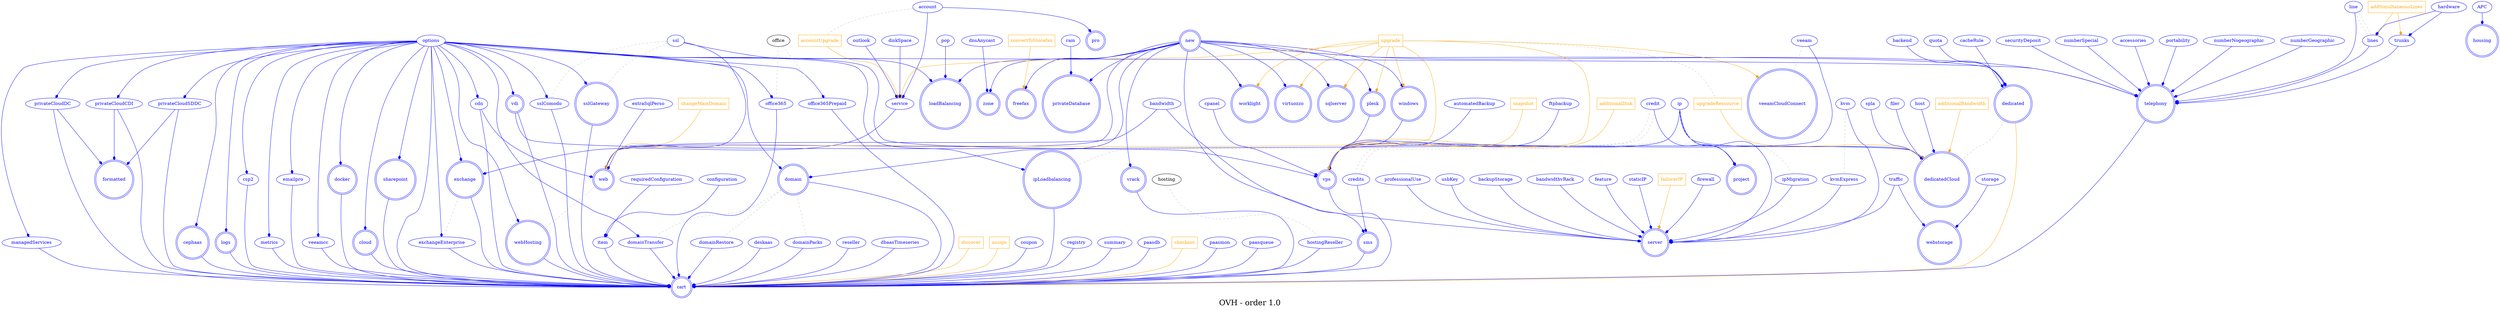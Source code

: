 digraph LexiconGraph {
graph[label="OVH - order 1.0", fontsize=24]
splines=true
"dedicated" [color=blue, fontcolor=blue, shape=doublecircle]
"webstorage" [color=blue, fontcolor=blue, shape=doublecircle]
"sms" [color=blue, fontcolor=blue, shape=doublecircle]
"formatted" [color=blue, fontcolor=blue, shape=doublecircle]
"telephony" [color=blue, fontcolor=blue, shape=doublecircle]
"loadBalancing" [color=blue, fontcolor=blue, shape=doublecircle]
"pro" [color=blue, fontcolor=blue, shape=doublecircle]
"domain" [color=blue, fontcolor=blue, shape=doublecircle]
"exchange" [color=blue, fontcolor=blue, shape=doublecircle]
"project" [color=blue, fontcolor=blue, shape=doublecircle]
"zone" [color=blue, fontcolor=blue, shape=doublecircle]
"freefax" [color=blue, fontcolor=blue, shape=doublecircle]
"cephaas" [color=blue, fontcolor=blue, shape=doublecircle]
"logs" [color=blue, fontcolor=blue, shape=doublecircle]
"sslGateway" [color=blue, fontcolor=blue, shape=doublecircle]
"new" [color=blue, fontcolor=blue, shape=doublecircle]
"housing" [color=blue, fontcolor=blue, shape=doublecircle]
"server" [color=blue, fontcolor=blue, shape=doublecircle]
"vdi" [color=blue, fontcolor=blue, shape=doublecircle]
"webHosting" [color=blue, fontcolor=blue, shape=doublecircle]
"ipLoadbalancing" [color=blue, fontcolor=blue, shape=doublecircle]
"docker" [color=blue, fontcolor=blue, shape=doublecircle]
"cloud" [color=blue, fontcolor=blue, shape=doublecircle]
"sharepoint" [color=blue, fontcolor=blue, shape=doublecircle]
"cart" [color=blue, fontcolor=blue, shape=doublecircle]
"veeamCloudConnect" [color=blue, fontcolor=blue, shape=doublecircle]
"dedicatedCloud" [color=blue, fontcolor=blue, shape=doublecircle]
"vps" [color=blue, fontcolor=blue, shape=doublecircle]
"web" [color=blue, fontcolor=blue, shape=doublecircle]
"privateDatabase" [color=blue, fontcolor=blue, shape=doublecircle]
"worklight" [color=blue, fontcolor=blue, shape=doublecircle]
"windows" [color=blue, fontcolor=blue, shape=doublecircle]
"virtuozzo" [color=blue, fontcolor=blue, shape=doublecircle]
"sqlserver" [color=blue, fontcolor=blue, shape=doublecircle]
"plesk" [color=blue, fontcolor=blue, shape=doublecircle]
"vrack" [color=blue, fontcolor=blue, shape=doublecircle]
"quota" -> "dedicated" [color=blue, fontcolor=blue, arrowhead=diamond, arrowtail=none]
"quota" [color=blue, fontcolor=blue, shape=ellipse]
"cacheRule" -> "dedicated" [color=blue, fontcolor=blue, arrowhead=diamond, arrowtail=none]
"cacheRule" [color=blue, fontcolor=blue, shape=ellipse]
"backend" -> "dedicated" [color=blue, fontcolor=blue, arrowhead=diamond, arrowtail=none]
"backend" [color=blue, fontcolor=blue, shape=ellipse]
"new" -> "dedicated" [color=blue, fontcolor=blue, arrowhead=diamond, arrowtail=none]
"traffic" -> "webstorage" [color=blue, fontcolor=blue, arrowhead=diamond, arrowtail=none]
"traffic" [color=blue, fontcolor=blue, shape=ellipse]
"storage" -> "webstorage" [color=blue, fontcolor=blue, arrowhead=diamond, arrowtail=none]
"storage" [color=blue, fontcolor=blue, shape=ellipse]
"credits" -> "sms" [color=blue, fontcolor=blue, arrowhead=diamond, arrowtail=none]
"credits" [color=blue, fontcolor=blue, shape=ellipse]
"credit" -> "credits" [color=grey, fontcolor=grey, arrowhead=none, arrowtail=none, style=dashed]
"new" -> "sms" [color=blue, fontcolor=blue, arrowhead=diamond, arrowtail=none]
"privateCloudSDDC" -> "formatted" [color=blue, fontcolor=blue, arrowhead=diamond, arrowtail=none]
"privateCloudSDDC" [color=blue, fontcolor=blue, shape=ellipse]
"privateCloudDC" -> "formatted" [color=blue, fontcolor=blue, arrowhead=diamond, arrowtail=none]
"privateCloudDC" [color=blue, fontcolor=blue, shape=ellipse]
"privateCloudCDI" -> "formatted" [color=blue, fontcolor=blue, arrowhead=diamond, arrowtail=none]
"privateCloudCDI" [color=blue, fontcolor=blue, shape=ellipse]
"securityDeposit" -> "telephony" [color=blue, fontcolor=blue, arrowhead=diamond, arrowtail=none]
"securityDeposit" [color=blue, fontcolor=blue, shape=ellipse]
"numberSpecial" -> "telephony" [color=blue, fontcolor=blue, arrowhead=diamond, arrowtail=none]
"numberSpecial" [color=blue, fontcolor=blue, shape=ellipse]
"accessories" -> "telephony" [color=blue, fontcolor=blue, arrowhead=diamond, arrowtail=none]
"accessories" [color=blue, fontcolor=blue, shape=ellipse]
"portability" -> "telephony" [color=blue, fontcolor=blue, arrowhead=diamond, arrowtail=none]
"portability" [color=blue, fontcolor=blue, shape=ellipse]
"numberNogeographic" -> "telephony" [color=blue, fontcolor=blue, arrowhead=diamond, arrowtail=none]
"numberNogeographic" [color=blue, fontcolor=blue, shape=ellipse]
"numberGeographic" -> "telephony" [color=blue, fontcolor=blue, arrowhead=diamond, arrowtail=none]
"numberGeographic" [color=blue, fontcolor=blue, shape=ellipse]
"line" -> "telephony" [color=blue, fontcolor=blue, arrowhead=diamond, arrowtail=none]
"line" [color=blue, fontcolor=blue, shape=ellipse]
"lines" -> "line" [color=grey, fontcolor=grey, arrowhead=none, arrowtail=none, style=dashed]
"lines" -> "telephony" [color=blue, fontcolor=blue, arrowhead=diamond, arrowtail=none]
"lines" [color=blue, fontcolor=blue, shape=ellipse]
"line" -> "lines" [color=grey, fontcolor=grey, arrowhead=none, arrowtail=none, style=dashed]
"addSimultaneousLines" [color=orange, fontcolor=orange, shape=box]
"addSimultaneousLines" -> "lines" [color=orange, fontcolor=orange, arrowhead=diamond, arrowtail=none]
"hardware" -> "lines" [color=blue, fontcolor=blue, arrowhead=diamond, arrowtail=none]
"hardware" [color=blue, fontcolor=blue, shape=ellipse]
"new" -> "telephony" [color=blue, fontcolor=blue, arrowhead=diamond, arrowtail=none]
"trunks" -> "telephony" [color=blue, fontcolor=blue, arrowhead=diamond, arrowtail=none]
"trunks" [color=blue, fontcolor=blue, shape=ellipse]
"addSimultaneousLines" -> "trunks" [color=orange, fontcolor=orange, arrowhead=diamond, arrowtail=none]
"hardware" -> "trunks" [color=blue, fontcolor=blue, arrowhead=diamond, arrowtail=none]
"ssl" -> "loadBalancing" [color=blue, fontcolor=blue, arrowhead=diamond, arrowtail=none]
"ssl" [color=blue, fontcolor=blue, shape=ellipse]
"pop" -> "loadBalancing" [color=blue, fontcolor=blue, arrowhead=diamond, arrowtail=none]
"pop" [color=blue, fontcolor=blue, shape=ellipse]
"new" -> "loadBalancing" [color=blue, fontcolor=blue, arrowhead=diamond, arrowtail=none]
"account" -> "pro" [color=blue, fontcolor=blue, arrowhead=diamond, arrowtail=none]
"account" [color=blue, fontcolor=blue, shape=ellipse]
"new" -> "domain" [color=blue, fontcolor=blue, arrowhead=diamond, arrowtail=none]
"service" -> "exchange" [color=blue, fontcolor=blue, arrowhead=diamond, arrowtail=none]
"service" [color=blue, fontcolor=blue, shape=ellipse]
"accountUpgrade" [color=orange, fontcolor=orange, shape=box]
"accountUpgrade" -> "service" [color=orange, fontcolor=orange, arrowhead=diamond, arrowtail=none]
"account" -> "accountUpgrade" [color=grey, fontcolor=grey, arrowhead=none, arrowtail=none, style=dashed]
"outlook" -> "service" [color=blue, fontcolor=blue, arrowhead=diamond, arrowtail=none]
"outlook" [color=blue, fontcolor=blue, shape=ellipse]
"account" -> "service" [color=blue, fontcolor=blue, arrowhead=diamond, arrowtail=none]
"upgrade" [color=orange, fontcolor=orange, shape=box]
"upgrade" -> "service" [color=orange, fontcolor=orange, arrowhead=diamond, arrowtail=none]
"diskSpace" -> "service" [color=blue, fontcolor=blue, arrowhead=diamond, arrowtail=none]
"diskSpace" [color=blue, fontcolor=blue, shape=ellipse]
"credit" -> "project" [color=blue, fontcolor=blue, arrowhead=diamond, arrowtail=none]
"credit" [color=blue, fontcolor=blue, shape=ellipse]
"credits" -> "credit" [color=grey, fontcolor=grey, arrowhead=none, arrowtail=none, style=dashed]
"ip" -> "project" [color=blue, fontcolor=blue, arrowhead=diamond, arrowtail=none]
"ip" [color=blue, fontcolor=blue, shape=ellipse]
"dnsAnycast" -> "zone" [color=blue, fontcolor=blue, arrowhead=diamond, arrowtail=none]
"dnsAnycast" [color=blue, fontcolor=blue, shape=ellipse]
"new" -> "zone" [color=blue, fontcolor=blue, arrowhead=diamond, arrowtail=none]
"convertToVoicefax" [color=orange, fontcolor=orange, shape=box]
"convertToVoicefax" -> "freefax" [color=orange, fontcolor=orange, arrowhead=diamond, arrowtail=none]
"new" -> "freefax" [color=blue, fontcolor=blue, arrowhead=diamond, arrowtail=none]
"ssl" -> "sslGateway" [color=grey, fontcolor=grey, arrowhead=none, arrowtail=none, style=dashed]
"APC" -> "housing" [color=blue, fontcolor=blue, arrowhead=diamond, arrowtail=none]
"APC" [color=blue, fontcolor=blue, shape=ellipse]
"kvmExpress" -> "server" [color=blue, fontcolor=blue, arrowhead=diamond, arrowtail=none]
"kvmExpress" [color=blue, fontcolor=blue, shape=ellipse]
"kvm" -> "kvmExpress" [color=grey, fontcolor=grey, arrowhead=none, arrowtail=none, style=dashed]
"professionalUse" -> "server" [color=blue, fontcolor=blue, arrowhead=diamond, arrowtail=none]
"professionalUse" [color=blue, fontcolor=blue, shape=ellipse]
"usbKey" -> "server" [color=blue, fontcolor=blue, arrowhead=diamond, arrowtail=none]
"usbKey" [color=blue, fontcolor=blue, shape=ellipse]
"ip" -> "server" [color=blue, fontcolor=blue, arrowhead=diamond, arrowtail=none]
"backupStorage" -> "server" [color=blue, fontcolor=blue, arrowhead=diamond, arrowtail=none]
"backupStorage" [color=blue, fontcolor=blue, shape=ellipse]
"bandwidthvRack" -> "server" [color=blue, fontcolor=blue, arrowhead=diamond, arrowtail=none]
"bandwidthvRack" [color=blue, fontcolor=blue, shape=ellipse]
"ipMigration" -> "server" [color=blue, fontcolor=blue, arrowhead=diamond, arrowtail=none]
"ipMigration" [color=blue, fontcolor=blue, shape=ellipse]
"ip" -> "ipMigration" [color=grey, fontcolor=grey, arrowhead=none, arrowtail=none, style=dashed]
"kvm" -> "server" [color=blue, fontcolor=blue, arrowhead=diamond, arrowtail=none]
"kvm" [color=blue, fontcolor=blue, shape=ellipse]
"feature" -> "server" [color=blue, fontcolor=blue, arrowhead=diamond, arrowtail=none]
"feature" [color=blue, fontcolor=blue, shape=ellipse]
"staticIP" -> "server" [color=blue, fontcolor=blue, arrowhead=diamond, arrowtail=none]
"staticIP" [color=blue, fontcolor=blue, shape=ellipse]
"traffic" -> "server" [color=blue, fontcolor=blue, arrowhead=diamond, arrowtail=none]
"failoverIP" [color=orange, fontcolor=orange, shape=box]
"failoverIP" -> "server" [color=orange, fontcolor=orange, arrowhead=diamond, arrowtail=none]
"bandwidth" -> "server" [color=blue, fontcolor=blue, arrowhead=diamond, arrowtail=none]
"bandwidth" [color=blue, fontcolor=blue, shape=ellipse]
"firewall" -> "server" [color=blue, fontcolor=blue, arrowhead=diamond, arrowtail=none]
"firewall" [color=blue, fontcolor=blue, shape=ellipse]
"web" -> "webHosting" [color=grey, fontcolor=grey, arrowhead=none, arrowtail=none, style=dashed]
"ip" -> "ipLoadbalancing" [color=grey, fontcolor=grey, arrowhead=none, arrowtail=none, style=dashed]
"privateCloudSDDC" -> "cart" [color=blue, fontcolor=blue, arrowhead=diamond, arrowtail=none]
"options" -> "privateCloudSDDC" [color=blue, fontcolor=blue, arrowhead=diamond, arrowtail=none]
"options" [color=blue, fontcolor=blue, shape=ellipse]
"deskaas" -> "cart" [color=blue, fontcolor=blue, arrowhead=diamond, arrowtail=none]
"deskaas" [color=blue, fontcolor=blue, shape=ellipse]
"cdn" -> "cart" [color=blue, fontcolor=blue, arrowhead=diamond, arrowtail=none]
"cdn" [color=blue, fontcolor=blue, shape=ellipse]
"options" -> "cdn" [color=blue, fontcolor=blue, arrowhead=diamond, arrowtail=none]
"telephony" -> "cart" [color=blue, fontcolor=blue, arrowhead=diamond, arrowtail=none]
"options" -> "telephony" [color=blue, fontcolor=blue, arrowhead=diamond, arrowtail=none]
"vdi" -> "cart" [color=blue, fontcolor=blue, arrowhead=diamond, arrowtail=none]
"options" -> "vdi" [color=blue, fontcolor=blue, arrowhead=diamond, arrowtail=none]
"item" -> "cart" [color=blue, fontcolor=blue, arrowhead=diamond, arrowtail=none]
"item" [color=blue, fontcolor=blue, shape=ellipse]
"requiredConfiguration" -> "item" [color=blue, fontcolor=blue, arrowhead=diamond, arrowtail=none]
"requiredConfiguration" [color=blue, fontcolor=blue, shape=ellipse]
"configuration" -> "item" [color=blue, fontcolor=blue, arrowhead=diamond, arrowtail=none]
"configuration" [color=blue, fontcolor=blue, shape=ellipse]
"managedServices" -> "cart" [color=blue, fontcolor=blue, arrowhead=diamond, arrowtail=none]
"managedServices" [color=blue, fontcolor=blue, shape=ellipse]
"options" -> "managedServices" [color=blue, fontcolor=blue, arrowhead=diamond, arrowtail=none]
"cloud" -> "cart" [color=blue, fontcolor=blue, arrowhead=diamond, arrowtail=none]
"options" -> "cloud" [color=blue, fontcolor=blue, arrowhead=diamond, arrowtail=none]
"domainRestore" -> "cart" [color=blue, fontcolor=blue, arrowhead=diamond, arrowtail=none]
"domainRestore" [color=blue, fontcolor=blue, shape=ellipse]
"domain" -> "domainRestore" [color=grey, fontcolor=grey, arrowhead=none, arrowtail=none, style=dashed]
"reseller" -> "cart" [color=blue, fontcolor=blue, arrowhead=diamond, arrowtail=none]
"reseller" [color=blue, fontcolor=blue, shape=ellipse]
"dbaasTimeseries" -> "cart" [color=blue, fontcolor=blue, arrowhead=diamond, arrowtail=none]
"dbaasTimeseries" [color=blue, fontcolor=blue, shape=ellipse]
"discover" [color=orange, fontcolor=orange, shape=box]
"discover" -> "cart" [color=orange, fontcolor=orange, arrowhead=diamond, arrowtail=none]
"options" -> "cart" [color=blue, fontcolor=blue, arrowhead=diamond, arrowtail=none]
"hostingReseller" -> "cart" [color=blue, fontcolor=blue, arrowhead=diamond, arrowtail=none]
"hostingReseller" [color=blue, fontcolor=blue, shape=ellipse]
"hosting" -> "hostingReseller" [color=grey, fontcolor=grey, arrowhead=none, arrowtail=none, style=dashed]
"vrack" -> "cart" [color=blue, fontcolor=blue, arrowhead=diamond, arrowtail=none]
"office365" -> "cart" [color=blue, fontcolor=blue, arrowhead=diamond, arrowtail=none]
"office365" [color=blue, fontcolor=blue, shape=ellipse]
"office" -> "office365" [color=grey, fontcolor=grey, arrowhead=none, arrowtail=none, style=dashed]
"options" -> "office365" [color=blue, fontcolor=blue, arrowhead=diamond, arrowtail=none]
"sharepoint" -> "cart" [color=blue, fontcolor=blue, arrowhead=diamond, arrowtail=none]
"options" -> "sharepoint" [color=blue, fontcolor=blue, arrowhead=diamond, arrowtail=none]
"assign" [color=orange, fontcolor=orange, shape=box]
"assign" -> "cart" [color=orange, fontcolor=orange, arrowhead=diamond, arrowtail=none]
"coupon" -> "cart" [color=blue, fontcolor=blue, arrowhead=diamond, arrowtail=none]
"coupon" [color=blue, fontcolor=blue, shape=ellipse]
"sslComodo" -> "cart" [color=blue, fontcolor=blue, arrowhead=diamond, arrowtail=none]
"sslComodo" [color=blue, fontcolor=blue, shape=ellipse]
"ssl" -> "sslComodo" [color=grey, fontcolor=grey, arrowhead=none, arrowtail=none, style=dashed]
"options" -> "sslComodo" [color=blue, fontcolor=blue, arrowhead=diamond, arrowtail=none]
"sms" -> "cart" [color=blue, fontcolor=blue, arrowhead=diamond, arrowtail=none]
"registry" -> "cart" [color=blue, fontcolor=blue, arrowhead=diamond, arrowtail=none]
"registry" [color=blue, fontcolor=blue, shape=ellipse]
"logs" -> "cart" [color=blue, fontcolor=blue, arrowhead=diamond, arrowtail=none]
"options" -> "logs" [color=blue, fontcolor=blue, arrowhead=diamond, arrowtail=none]
"sslGateway" -> "cart" [color=blue, fontcolor=blue, arrowhead=diamond, arrowtail=none]
"options" -> "sslGateway" [color=blue, fontcolor=blue, arrowhead=diamond, arrowtail=none]
"docker" -> "cart" [color=blue, fontcolor=blue, arrowhead=diamond, arrowtail=none]
"options" -> "docker" [color=blue, fontcolor=blue, arrowhead=diamond, arrowtail=none]
"csp2" -> "cart" [color=blue, fontcolor=blue, arrowhead=diamond, arrowtail=none]
"csp2" [color=blue, fontcolor=blue, shape=ellipse]
"options" -> "csp2" [color=blue, fontcolor=blue, arrowhead=diamond, arrowtail=none]
"domain" -> "cart" [color=blue, fontcolor=blue, arrowhead=diamond, arrowtail=none]
"options" -> "domain" [color=blue, fontcolor=blue, arrowhead=diamond, arrowtail=none]
"summary" -> "cart" [color=blue, fontcolor=blue, arrowhead=diamond, arrowtail=none]
"summary" [color=blue, fontcolor=blue, shape=ellipse]
"domainTransfer" -> "cart" [color=blue, fontcolor=blue, arrowhead=diamond, arrowtail=none]
"domainTransfer" [color=blue, fontcolor=blue, shape=ellipse]
"domain" -> "domainTransfer" [color=grey, fontcolor=grey, arrowhead=none, arrowtail=none, style=dashed]
"options" -> "domainTransfer" [color=blue, fontcolor=blue, arrowhead=diamond, arrowtail=none]
"dedicated" -> "cart" [color=orange, fontcolor=orange, arrowhead=diamond, arrowtail=none]
"metrics" -> "cart" [color=blue, fontcolor=blue, arrowhead=diamond, arrowtail=none]
"metrics" [color=blue, fontcolor=blue, shape=ellipse]
"options" -> "metrics" [color=blue, fontcolor=blue, arrowhead=diamond, arrowtail=none]
"privateCloudCDI" -> "cart" [color=blue, fontcolor=blue, arrowhead=diamond, arrowtail=none]
"options" -> "privateCloudCDI" [color=blue, fontcolor=blue, arrowhead=diamond, arrowtail=none]
"vps" -> "cart" [color=blue, fontcolor=blue, arrowhead=diamond, arrowtail=none]
"options" -> "vps" [color=blue, fontcolor=blue, arrowhead=diamond, arrowtail=none]
"cephaas" -> "cart" [color=blue, fontcolor=blue, arrowhead=diamond, arrowtail=none]
"options" -> "cephaas" [color=blue, fontcolor=blue, arrowhead=diamond, arrowtail=none]
"webHosting" -> "cart" [color=blue, fontcolor=blue, arrowhead=diamond, arrowtail=none]
"options" -> "webHosting" [color=blue, fontcolor=blue, arrowhead=diamond, arrowtail=none]
"ipLoadbalancing" -> "cart" [color=blue, fontcolor=blue, arrowhead=diamond, arrowtail=none]
"options" -> "ipLoadbalancing" [color=blue, fontcolor=blue, arrowhead=diamond, arrowtail=none]
"paasdb" -> "cart" [color=blue, fontcolor=blue, arrowhead=diamond, arrowtail=none]
"paasdb" [color=blue, fontcolor=blue, shape=ellipse]
"checkout" [color=orange, fontcolor=orange, shape=box]
"checkout" -> "cart" [color=orange, fontcolor=orange, arrowhead=diamond, arrowtail=none]
"privateCloudDC" -> "cart" [color=blue, fontcolor=blue, arrowhead=diamond, arrowtail=none]
"options" -> "privateCloudDC" [color=blue, fontcolor=blue, arrowhead=diamond, arrowtail=none]
"office365Prepaid" -> "cart" [color=blue, fontcolor=blue, arrowhead=diamond, arrowtail=none]
"office365Prepaid" [color=blue, fontcolor=blue, shape=ellipse]
"office" -> "office365Prepaid" [color=grey, fontcolor=grey, arrowhead=none, arrowtail=none, style=dashed]
"options" -> "office365Prepaid" [color=blue, fontcolor=blue, arrowhead=diamond, arrowtail=none]
"paasmon" -> "cart" [color=blue, fontcolor=blue, arrowhead=diamond, arrowtail=none]
"paasmon" [color=blue, fontcolor=blue, shape=ellipse]
"domainPacks" -> "cart" [color=blue, fontcolor=blue, arrowhead=diamond, arrowtail=none]
"domainPacks" [color=blue, fontcolor=blue, shape=ellipse]
"domain" -> "domainPacks" [color=grey, fontcolor=grey, arrowhead=none, arrowtail=none, style=dashed]
"paasqueue" -> "cart" [color=blue, fontcolor=blue, arrowhead=diamond, arrowtail=none]
"paasqueue" [color=blue, fontcolor=blue, shape=ellipse]
"emailpro" -> "cart" [color=blue, fontcolor=blue, arrowhead=diamond, arrowtail=none]
"emailpro" [color=blue, fontcolor=blue, shape=ellipse]
"options" -> "emailpro" [color=blue, fontcolor=blue, arrowhead=diamond, arrowtail=none]
"veeamcc" -> "cart" [color=blue, fontcolor=blue, arrowhead=diamond, arrowtail=none]
"veeamcc" [color=blue, fontcolor=blue, shape=ellipse]
"options" -> "veeamcc" [color=blue, fontcolor=blue, arrowhead=diamond, arrowtail=none]
"exchange" -> "cart" [color=blue, fontcolor=blue, arrowhead=diamond, arrowtail=none]
"options" -> "exchange" [color=blue, fontcolor=blue, arrowhead=diamond, arrowtail=none]
"exchangeEnterprise" -> "cart" [color=blue, fontcolor=blue, arrowhead=diamond, arrowtail=none]
"exchangeEnterprise" [color=blue, fontcolor=blue, shape=ellipse]
"exchange" -> "exchangeEnterprise" [color=grey, fontcolor=grey, arrowhead=none, arrowtail=none, style=dashed]
"options" -> "exchangeEnterprise" [color=blue, fontcolor=blue, arrowhead=diamond, arrowtail=none]
"veeam" -> "veeamCloudConnect" [color=grey, fontcolor=grey, arrowhead=none, arrowtail=none, style=dashed]
"upgrade" -> "veeamCloudConnect" [color=orange, fontcolor=orange, arrowhead=diamond, arrowtail=none]
"dedicated" -> "dedicatedCloud" [color=grey, fontcolor=grey, arrowhead=none, arrowtail=none, style=dashed]
"ip" -> "dedicatedCloud" [color=blue, fontcolor=blue, arrowhead=diamond, arrowtail=none]
"vdi" -> "dedicatedCloud" [color=blue, fontcolor=blue, arrowhead=diamond, arrowtail=none]
"filer" -> "dedicatedCloud" [color=blue, fontcolor=blue, arrowhead=diamond, arrowtail=none]
"filer" [color=blue, fontcolor=blue, shape=ellipse]
"host" -> "dedicatedCloud" [color=blue, fontcolor=blue, arrowhead=diamond, arrowtail=none]
"host" [color=blue, fontcolor=blue, shape=ellipse]
"upgradeRessource" [color=orange, fontcolor=orange, shape=box]
"upgradeRessource" -> "dedicatedCloud" [color=orange, fontcolor=orange, arrowhead=diamond, arrowtail=none]
"upgrade" -> "upgradeRessource" [color=grey, fontcolor=grey, arrowhead=none, arrowtail=none, style=dashed]
"additionalBandwidth" [color=orange, fontcolor=orange, shape=box]
"additionalBandwidth" -> "dedicatedCloud" [color=orange, fontcolor=orange, arrowhead=diamond, arrowtail=none]
"spla" -> "dedicatedCloud" [color=blue, fontcolor=blue, arrowhead=diamond, arrowtail=none]
"spla" [color=blue, fontcolor=blue, shape=ellipse]
"ftpbackup" -> "vps" [color=blue, fontcolor=blue, arrowhead=diamond, arrowtail=none]
"ftpbackup" [color=blue, fontcolor=blue, shape=ellipse]
"ip" -> "vps" [color=blue, fontcolor=blue, arrowhead=diamond, arrowtail=none]
"windows" -> "vps" [color=blue, fontcolor=blue, arrowhead=diamond, arrowtail=none]
"additionalDisk" [color=orange, fontcolor=orange, shape=box]
"additionalDisk" -> "vps" [color=orange, fontcolor=orange, arrowhead=diamond, arrowtail=none]
"cpanel" -> "vps" [color=blue, fontcolor=blue, arrowhead=diamond, arrowtail=none]
"cpanel" [color=blue, fontcolor=blue, shape=ellipse]
"automatedBackup" -> "vps" [color=blue, fontcolor=blue, arrowhead=diamond, arrowtail=none]
"automatedBackup" [color=blue, fontcolor=blue, shape=ellipse]
"upgrade" -> "vps" [color=orange, fontcolor=orange, arrowhead=diamond, arrowtail=none]
"snapshot" [color=orange, fontcolor=orange, shape=box]
"snapshot" -> "vps" [color=orange, fontcolor=orange, arrowhead=diamond, arrowtail=none]
"veeam" -> "vps" [color=blue, fontcolor=blue, arrowhead=diamond, arrowtail=none]
"veeam" [color=blue, fontcolor=blue, shape=ellipse]
"plesk" -> "vps" [color=blue, fontcolor=blue, arrowhead=diamond, arrowtail=none]
"cdn" -> "web" [color=blue, fontcolor=blue, arrowhead=diamond, arrowtail=none]
"bandwidth" -> "web" [color=blue, fontcolor=blue, arrowhead=diamond, arrowtail=none]
"changeMainDomain" [color=orange, fontcolor=orange, shape=box]
"changeMainDomain" -> "web" [color=orange, fontcolor=orange, arrowhead=diamond, arrowtail=none]
"ssl" -> "web" [color=blue, fontcolor=blue, arrowhead=diamond, arrowtail=none]
"extraSqlPerso" -> "web" [color=blue, fontcolor=blue, arrowhead=diamond, arrowtail=none]
"extraSqlPerso" [color=blue, fontcolor=blue, shape=ellipse]
"upgrade" -> "web" [color=orange, fontcolor=orange, arrowhead=diamond, arrowtail=none]
"new" -> "web" [color=blue, fontcolor=blue, arrowhead=diamond, arrowtail=none]
"ram" -> "privateDatabase" [color=blue, fontcolor=blue, arrowhead=diamond, arrowtail=none]
"ram" [color=blue, fontcolor=blue, shape=ellipse]
"new" -> "privateDatabase" [color=blue, fontcolor=blue, arrowhead=diamond, arrowtail=none]
"upgrade" -> "worklight" [color=orange, fontcolor=orange, arrowhead=diamond, arrowtail=none]
"new" -> "worklight" [color=blue, fontcolor=blue, arrowhead=diamond, arrowtail=none]
"upgrade" -> "windows" [color=orange, fontcolor=orange, arrowhead=diamond, arrowtail=none]
"new" -> "windows" [color=blue, fontcolor=blue, arrowhead=diamond, arrowtail=none]
"upgrade" -> "virtuozzo" [color=orange, fontcolor=orange, arrowhead=diamond, arrowtail=none]
"new" -> "virtuozzo" [color=blue, fontcolor=blue, arrowhead=diamond, arrowtail=none]
"upgrade" -> "sqlserver" [color=orange, fontcolor=orange, arrowhead=diamond, arrowtail=none]
"new" -> "sqlserver" [color=blue, fontcolor=blue, arrowhead=diamond, arrowtail=none]
"upgrade" -> "plesk" [color=orange, fontcolor=orange, arrowhead=diamond, arrowtail=none]
"new" -> "plesk" [color=blue, fontcolor=blue, arrowhead=diamond, arrowtail=none]
"new" -> "vrack" [color=blue, fontcolor=blue, arrowhead=diamond, arrowtail=none]
}
